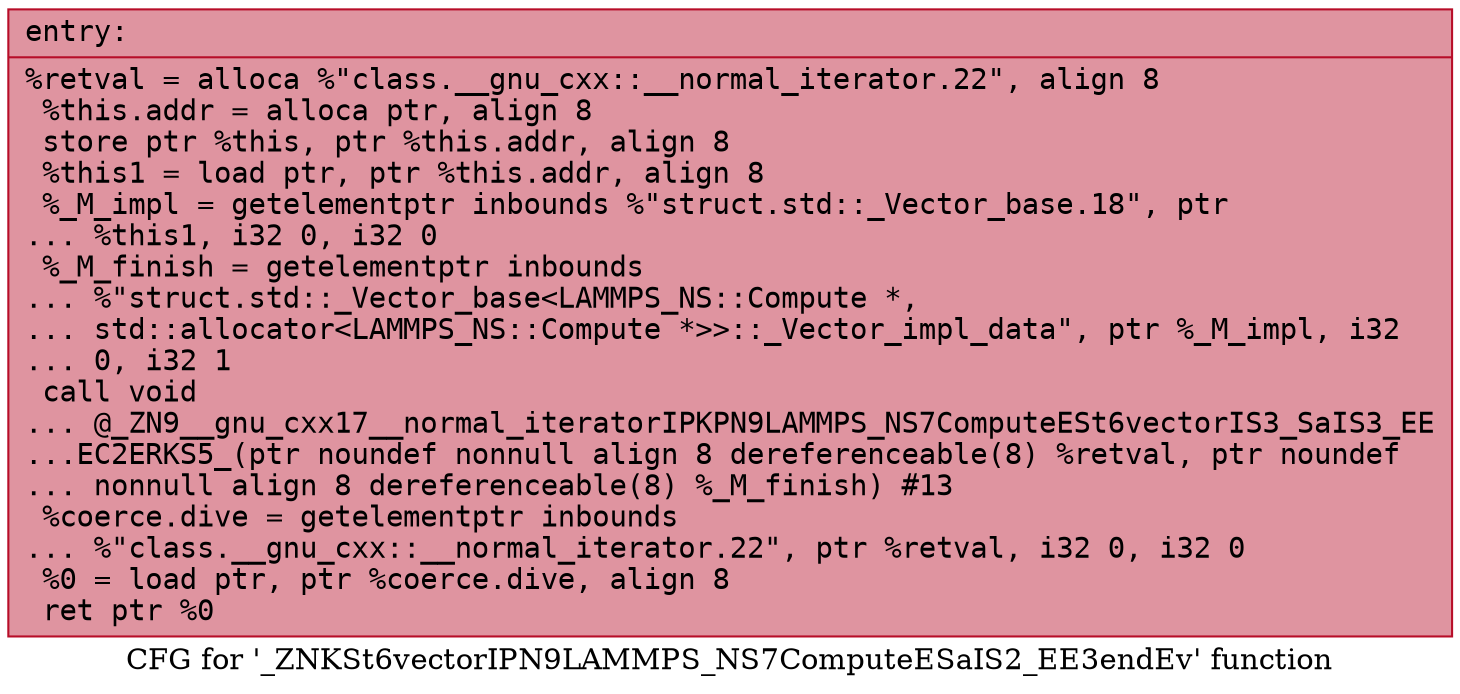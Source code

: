 digraph "CFG for '_ZNKSt6vectorIPN9LAMMPS_NS7ComputeESaIS2_EE3endEv' function" {
	label="CFG for '_ZNKSt6vectorIPN9LAMMPS_NS7ComputeESaIS2_EE3endEv' function";

	Node0x55ee271947d0 [shape=record,color="#b70d28ff", style=filled, fillcolor="#b70d2870" fontname="Courier",label="{entry:\l|  %retval = alloca %\"class.__gnu_cxx::__normal_iterator.22\", align 8\l  %this.addr = alloca ptr, align 8\l  store ptr %this, ptr %this.addr, align 8\l  %this1 = load ptr, ptr %this.addr, align 8\l  %_M_impl = getelementptr inbounds %\"struct.std::_Vector_base.18\", ptr\l... %this1, i32 0, i32 0\l  %_M_finish = getelementptr inbounds\l... %\"struct.std::_Vector_base\<LAMMPS_NS::Compute *,\l... std::allocator\<LAMMPS_NS::Compute *\>\>::_Vector_impl_data\", ptr %_M_impl, i32\l... 0, i32 1\l  call void\l... @_ZN9__gnu_cxx17__normal_iteratorIPKPN9LAMMPS_NS7ComputeESt6vectorIS3_SaIS3_EE\l...EC2ERKS5_(ptr noundef nonnull align 8 dereferenceable(8) %retval, ptr noundef\l... nonnull align 8 dereferenceable(8) %_M_finish) #13\l  %coerce.dive = getelementptr inbounds\l... %\"class.__gnu_cxx::__normal_iterator.22\", ptr %retval, i32 0, i32 0\l  %0 = load ptr, ptr %coerce.dive, align 8\l  ret ptr %0\l}"];
}

